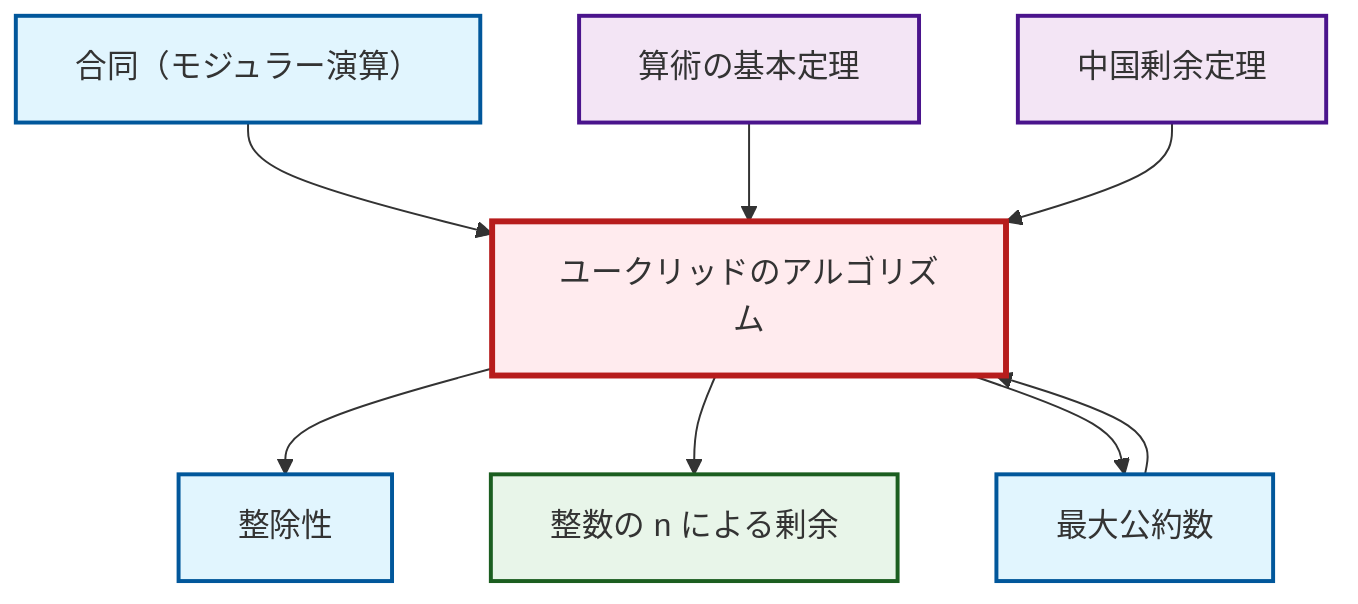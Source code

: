 graph TD
    classDef definition fill:#e1f5fe,stroke:#01579b,stroke-width:2px
    classDef theorem fill:#f3e5f5,stroke:#4a148c,stroke-width:2px
    classDef axiom fill:#fff3e0,stroke:#e65100,stroke-width:2px
    classDef example fill:#e8f5e9,stroke:#1b5e20,stroke-width:2px
    classDef current fill:#ffebee,stroke:#b71c1c,stroke-width:3px
    thm-euclidean-algorithm["ユークリッドのアルゴリズム"]:::theorem
    def-gcd["最大公約数"]:::definition
    def-congruence["合同（モジュラー演算）"]:::definition
    thm-chinese-remainder["中国剰余定理"]:::theorem
    thm-fundamental-arithmetic["算術の基本定理"]:::theorem
    ex-quotient-integers-mod-n["整数の n による剰余"]:::example
    def-divisibility["整除性"]:::definition
    def-gcd --> thm-euclidean-algorithm
    thm-euclidean-algorithm --> def-divisibility
    def-congruence --> thm-euclidean-algorithm
    thm-fundamental-arithmetic --> thm-euclidean-algorithm
    thm-euclidean-algorithm --> ex-quotient-integers-mod-n
    thm-euclidean-algorithm --> def-gcd
    thm-chinese-remainder --> thm-euclidean-algorithm
    class thm-euclidean-algorithm current